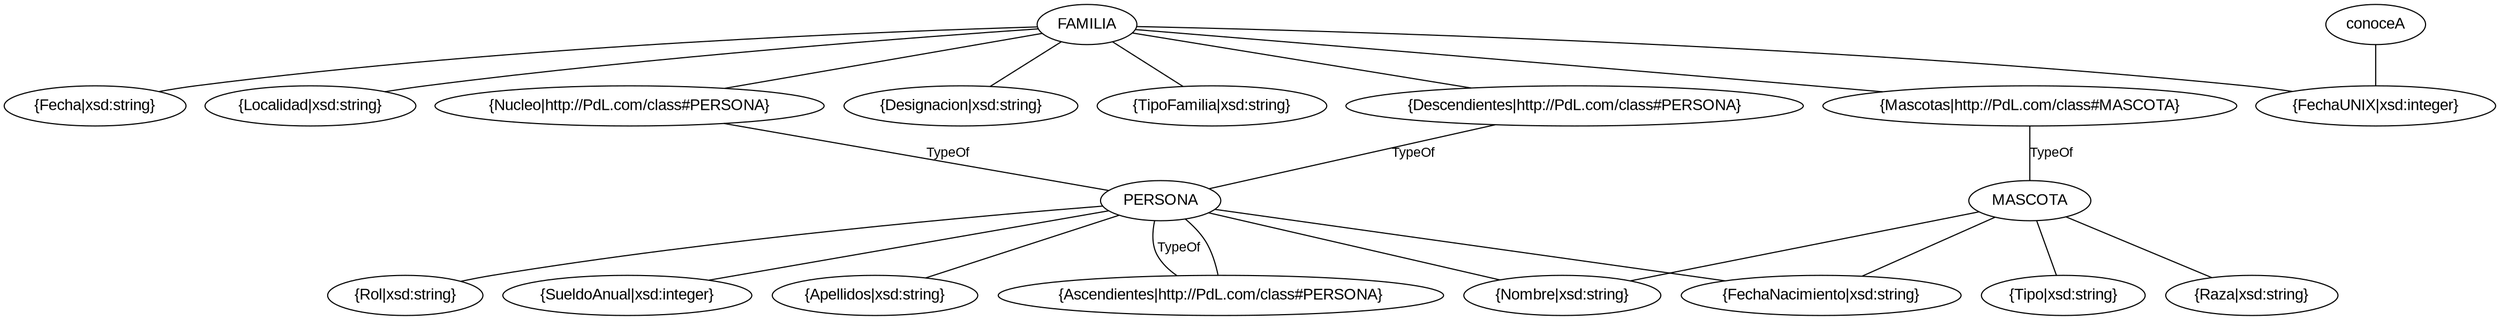 graph ejemplo{
//Defecto
node [fontname="Arial"];
edge [fontname="Arial",fontsize=12];

//PROPERTIES
property_Apellidos [label="{Apellidos|xsd:string}"];
property_Mascotas [label="{Mascotas|http://PdL.com/class#MASCOTA}"];
property_Fecha [label="{Fecha|xsd:string}"];
property_FechaNacimiento [label="{FechaNacimiento|xsd:string}"];
property_Tipo [label="{Tipo|xsd:string}"];
property_Descendientes [label="{Descendientes|http://PdL.com/class#PERSONA}"];
property_Raza [label="{Raza|xsd:string}"];
property_Localidad [label="{Localidad|xsd:string}"];
property_Rol [label="{Rol|xsd:string}"];
property_SueldoAnual [label="{SueldoAnual|xsd:integer}"];
property_FechaUNIX [label="{FechaUNIX|xsd:integer}"];
property_Nucleo [label="{Nucleo|http://PdL.com/class#PERSONA}"];
property_Nombre [label="{Nombre|xsd:string}"];
property_Ascendientes [label="{Ascendientes|http://PdL.com/class#PERSONA}"];
property_Designacion [label="{Designacion|xsd:string}"];
property_TipoFamilia [label="{TipoFamilia|xsd:string}"];

//CLASES
class_PERSONA [label=PERSONA];
class_MASCOTA [label=MASCOTA];
class_FAMILIA [label=FAMILIA];

//RELACIONES
relationship_conoceA [label=conoceA];

//CLASE -- PROPIEDAD

class_PERSONA -- property_Nombre
class_PERSONA -- property_Apellidos
class_PERSONA -- property_Rol
class_PERSONA -- property_FechaNacimiento
class_PERSONA -- property_SueldoAnual
class_PERSONA -- property_Ascendientes
class_MASCOTA -- property_Tipo
class_MASCOTA -- property_Nombre
class_MASCOTA -- property_Raza
class_MASCOTA -- property_FechaNacimiento
class_FAMILIA -- property_FechaUNIX
class_FAMILIA -- property_Fecha
class_FAMILIA -- property_Localidad
class_FAMILIA -- property_TipoFamilia
class_FAMILIA -- property_Designacion
class_FAMILIA -- property_Nucleo
class_FAMILIA -- property_Descendientes
class_FAMILIA -- property_Mascotas
//RELACION -- PROPIEDAD
relationship_conoceA -- property_FechaUNIX
// uso indirecto de definición de tipos
property_Mascotas -- class_MASCOTA [label="TypeOf"];
property_Descendientes -- class_PERSONA [label="TypeOf"];
property_Nucleo -- class_PERSONA [label="TypeOf"];
property_Ascendientes -- class_PERSONA [label="TypeOf"];

}

